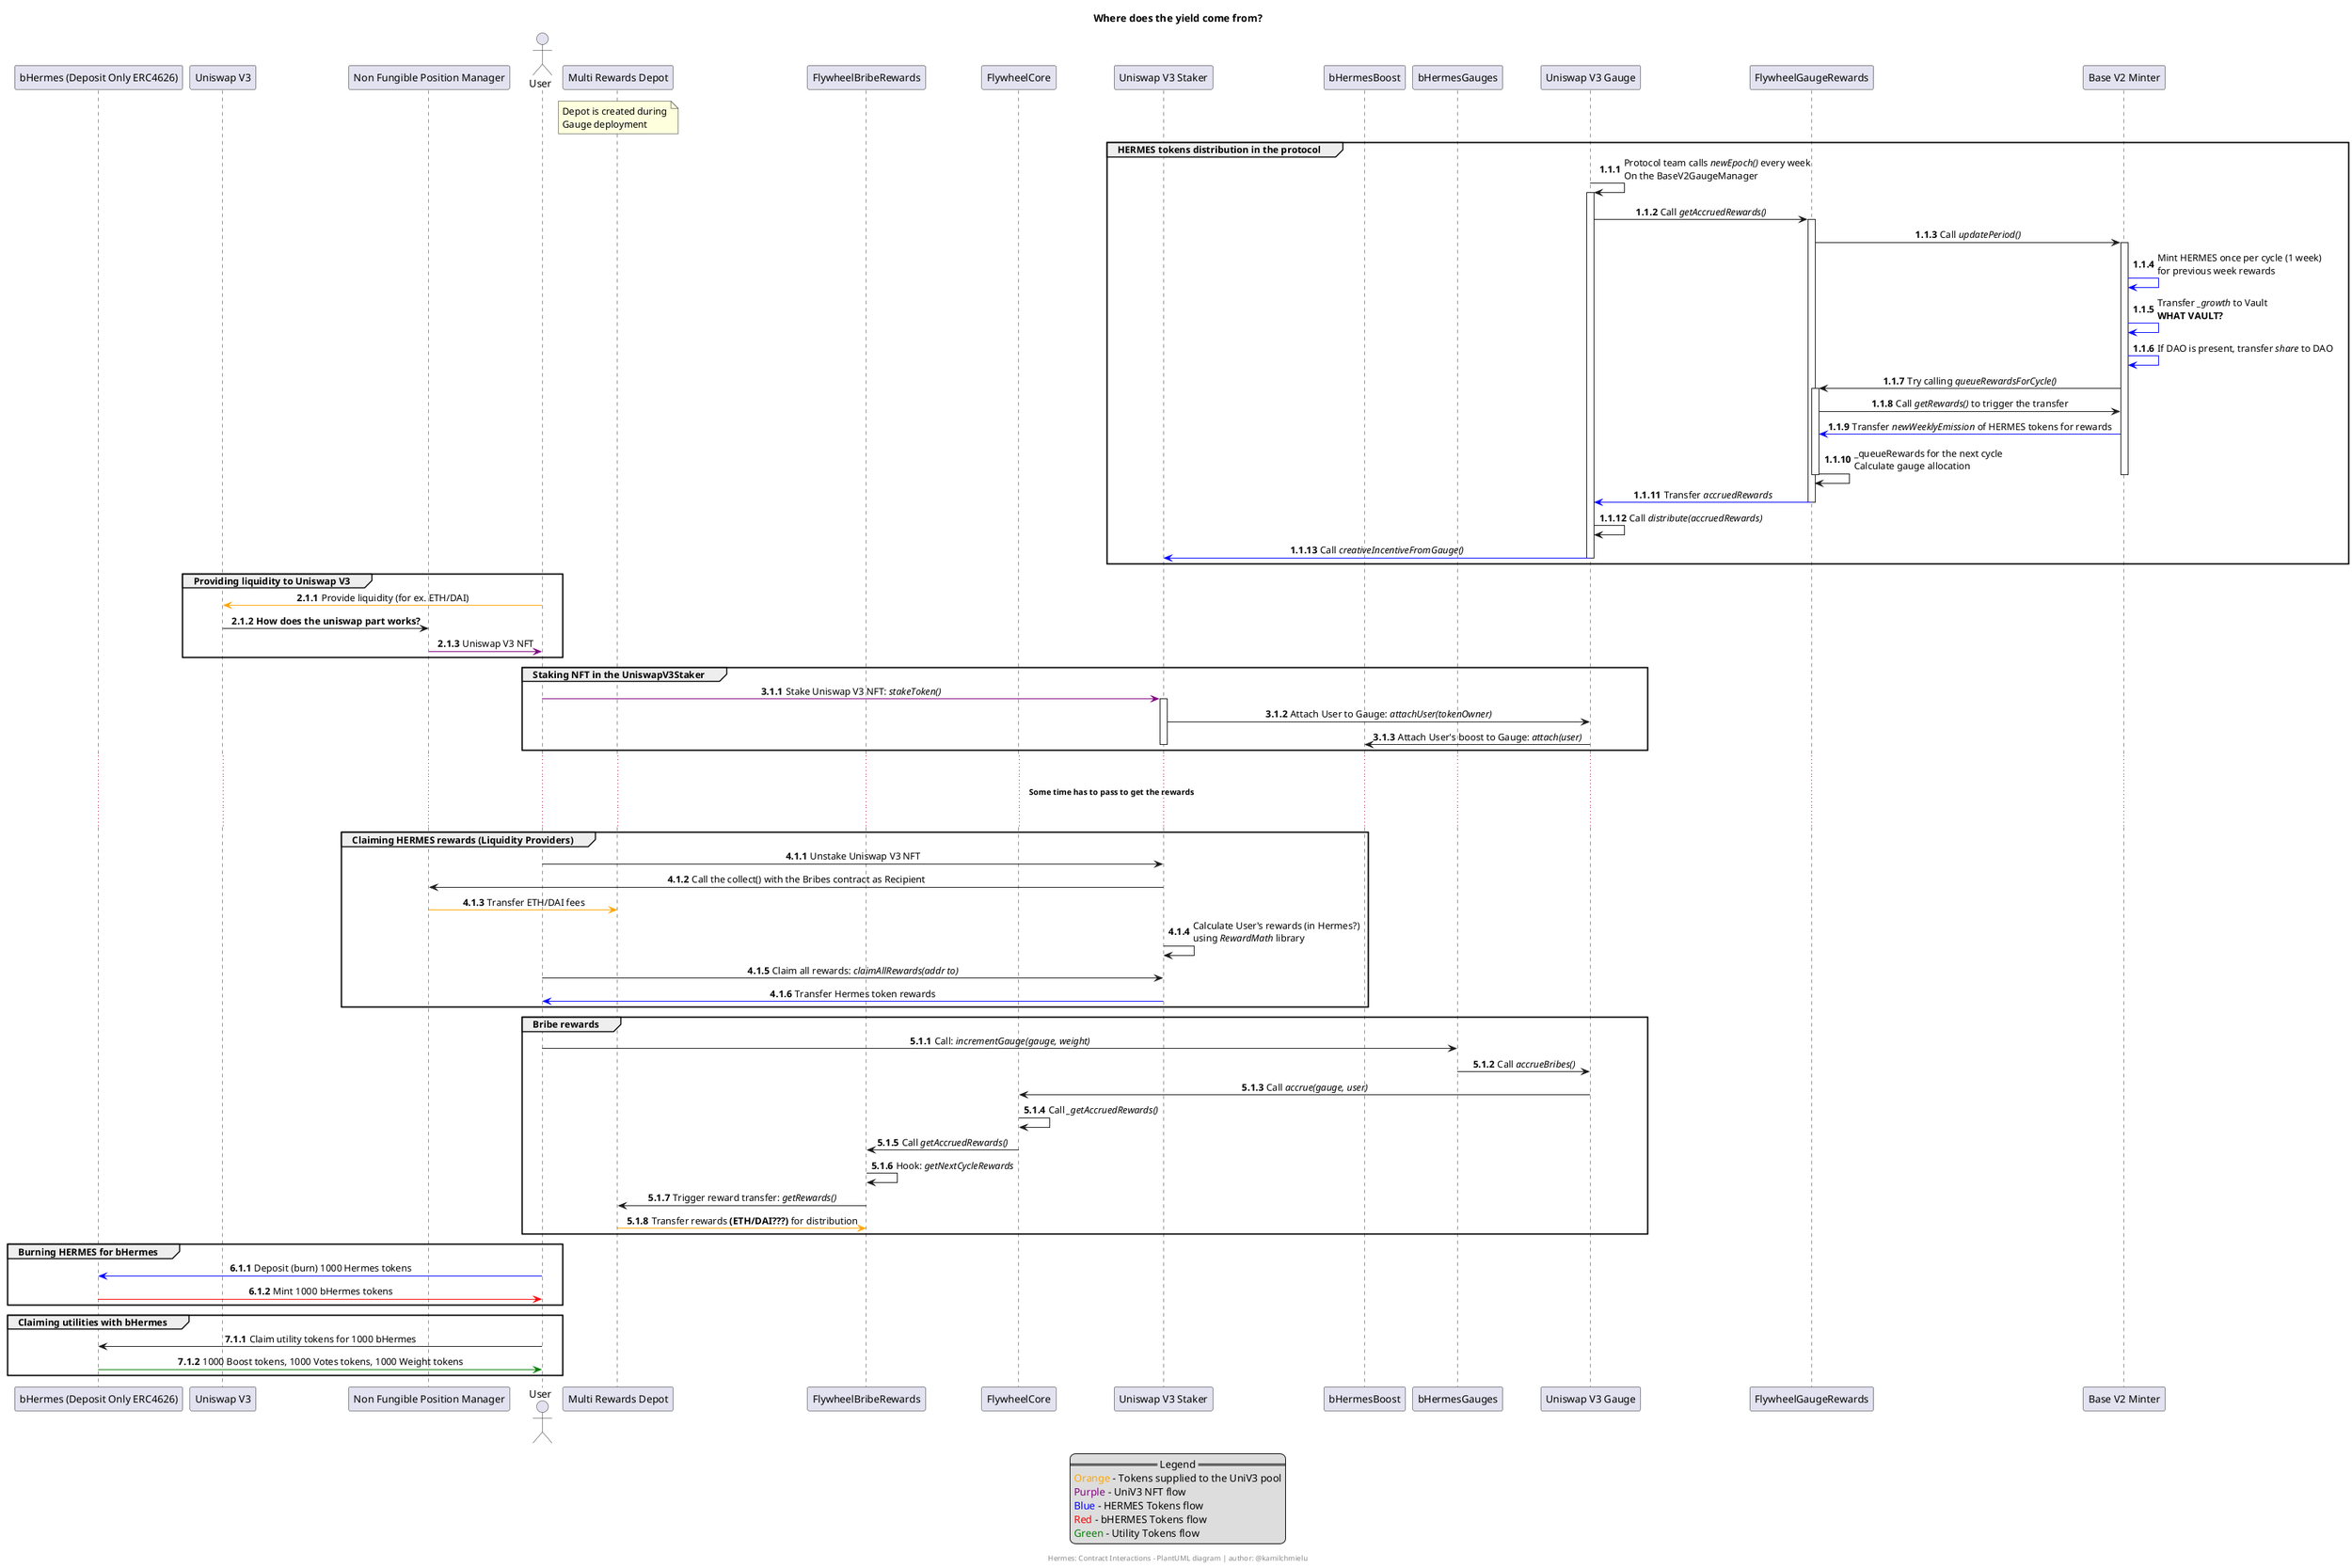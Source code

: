 @startuml
title Where does the yield come from?

/' //////////////////////////////////////////////////////////////////
//                      System Participants                        //
////////////////////////////////////////////////////////////////// '/

participant "bHermes (Deposit Only ERC4626)" as bHermes
participant "Uniswap V3" as UniswapV3
participant "Non Fungible Position Manager" as NonFungiblePositionManager 

actor "User" as User
participant "Multi Rewards Depot" as MultiRewardsDepot
note over MultiRewardsDepot : Depot is created during\nGauge deployment

participant "FlywheelBribeRewards" as FlywheelBribeRewards
participant "FlywheelCore" as FlywheelCore
participant "Uniswap V3 Staker" as UniswapV3Staker
participant "bHermesBoost" as bHermesBoost
participant "bHermesGauges" as bHermesGauges
participant "Uniswap V3 Gauge" as UniswapV3Gauge
participant "FlywheelGaugeRewards" as FlywheelGaugeRewards
participant "Base V2 Minter" as BaseV2Minter

/' //////////////////////////////////////////////////////////////////
//                         Interactions                            //
////////////////////////////////////////////////////////////////// '/
'Numbers are in the A.B.C format, by calling `inc A` you will increase the first number by 1'
autonumber 1.1.1
group HERMES tokens distribution in the protocol
    UniswapV3Gauge -> UniswapV3Gauge : Protocol team calls //newEpoch()// every week\nOn the BaseV2GaugeManager
    activate UniswapV3Gauge
    UniswapV3Gauge -> FlywheelGaugeRewards : Call //getAccruedRewards()//
    activate FlywheelGaugeRewards
    FlywheelGaugeRewards -> BaseV2Minter : Call //updatePeriod()//
    activate BaseV2Minter
    BaseV2Minter -[#blue]> BaseV2Minter : Mint HERMES once per cycle (1 week)\nfor previous week rewards
    BaseV2Minter -[#blue]> BaseV2Minter : Transfer //_growth// to Vault\n**WHAT VAULT?** 
    BaseV2Minter -[#blue]> BaseV2Minter : If DAO is present, transfer //share// to DAO
    BaseV2Minter -> FlywheelGaugeRewards : Try calling //queueRewardsForCycle()//
    activate FlywheelGaugeRewards
    FlywheelGaugeRewards -> BaseV2Minter : Call //getRewards()// to trigger the transfer
    BaseV2Minter -[#blue]> FlywheelGaugeRewards : Transfer //newWeeklyEmission// of HERMES tokens for rewards 
    FlywheelGaugeRewards -> FlywheelGaugeRewards : _queueRewards for the next cycle\nCalculate gauge allocation
    deactivate BaseV2Minter
    deactivate FlywheelGaugeRewards
    FlywheelGaugeRewards -[#blue]> UniswapV3Gauge : Transfer //accruedRewards// 
    deactivate FlywheelGaugeRewards
    UniswapV3Gauge -> UniswapV3Gauge : Call //distribute(accruedRewards)//
    UniswapV3Gauge -[#blue]> UniswapV3Staker : Call //creativeIncentiveFromGauge()//
    deactivate UniswapV3Gauge
end

autonumber inc A
group Providing liquidity to Uniswap V3
    User -[#orange]> UniswapV3 : Provide liquidity (for ex. ETH/DAI)
    UniswapV3 -> NonFungiblePositionManager : **How does the uniswap part works?** 
    NonFungiblePositionManager -[#purple]> User : Uniswap V3 NFT
end

autonumber inc A
group Staking NFT in the UniswapV3Staker
    User -[#purple]> UniswapV3Staker : Stake Uniswap V3 NFT: //stakeToken()//
    activate UniswapV3Staker
    UniswapV3Staker -> UniswapV3Gauge : Attach User to Gauge: //attachUser(tokenOwner)//
    UniswapV3Gauge -> bHermesBoost : Attach User's boost to Gauge: //attach(user)//
    deactivate UniswapV3Staker
end

...
... **Some time has to pass to get the rewards** ...
...

autonumber inc A
group Claiming HERMES rewards (Liquidity Providers)
    User -> UniswapV3Staker : Unstake Uniswap V3 NFT
    UniswapV3Staker -> NonFungiblePositionManager : Call the collect() with the Bribes contract as Recipient
    NonFungiblePositionManager -[#orange]> MultiRewardsDepot : Transfer ETH/DAI fees
    UniswapV3Staker -> UniswapV3Staker : Calculate User's rewards (in Hermes?)\nusing //RewardMath// library 
    User -> UniswapV3Staker : Claim all rewards: //claimAllRewards(addr to)//
    UniswapV3Staker -[#blue]> User : Transfer Hermes token rewards
end

autonumber inc A
group Bribe rewards
    User -> bHermesGauges : Call: //incrementGauge(gauge, weight)//
    bHermesGauges -> UniswapV3Gauge : Call //accrueBribes()//
    UniswapV3Gauge -> FlywheelCore : Call //accrue(gauge, user)//
    FlywheelCore -> FlywheelCore : Call //_getAccruedRewards()//
    FlywheelCore -> FlywheelBribeRewards : Call //getAccruedRewards()//
    FlywheelBribeRewards -> FlywheelBribeRewards : Hook: //getNextCycleRewards//
    FlywheelBribeRewards -> MultiRewardsDepot : Trigger reward transfer: //getRewards()//
    MultiRewardsDepot -[#orange]> FlywheelBribeRewards : Transfer rewards **(ETH/DAI???)** for distribution

end

autonumber inc A
group Burning HERMES for bHermes
    User -[#blue]> bHermes : Deposit (burn) 1000 Hermes tokens
    bHermes -[#red]> User : Mint 1000 bHermes tokens
end

autonumber inc A
group Claiming utilities with bHermes
    User -> bHermes : Claim utility tokens for 1000 bHermes
    bHermes -[#green]> User : 1000 Boost tokens, 1000 Votes tokens, 1000 Weight tokens
end

/' //////////////////////////////////////////////////////////////////
//                            Legend                               //
////////////////////////////////////////////////////////////////// '/

legend
    == Legend ==
    <font color=orange>Orange</font> - Tokens supplied to the UniV3 pool
    <font color=purple>Purple</font> - UniV3 NFT flow
    <font color=blue>Blue</font> - HERMES Tokens flow
    <font color=red>Red</font> - bHERMES Tokens flow
    <font color=green>Green</font> - Utility Tokens flow
endlegend

/' //////////////////////////////////////////////////////////////////
//                            Styling                              //
////////////////////////////////////////////////////////////////// '/

skinparam sequenceMessageAlign center
skinparam note {
    BorderColor black
    BackgroundColor white
    FontColor black
}
skinparam participant {
    FontSize 25
    BackgroundColor lightgray
}

footer Hermes: Contract Interactions - PlantUML diagram | author: @kamilchmielu
@enduml
